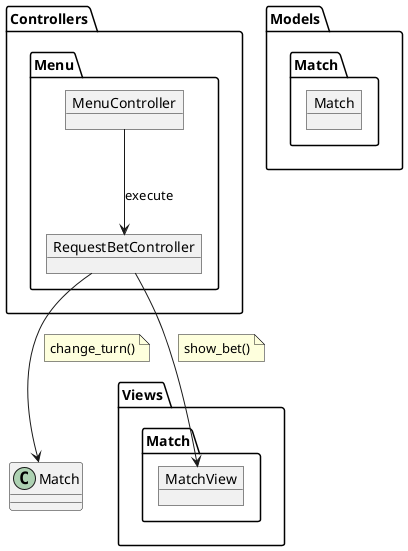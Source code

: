 @startuml

package Models {
    package Match as "Match" {
        object Match
    }
}

package Views {
    package Match2 as "Match" {
        object MatchView
    }
}

package Controllers {
    package Menu {
        object MenuController
        object RequestBetController
    }
}

MenuController --> RequestBetController: execute

RequestBetController --> Match
note on link
  change_turn()
end note

RequestBetController --> MatchView
note on link
  show_bet()
end note

@enduml
